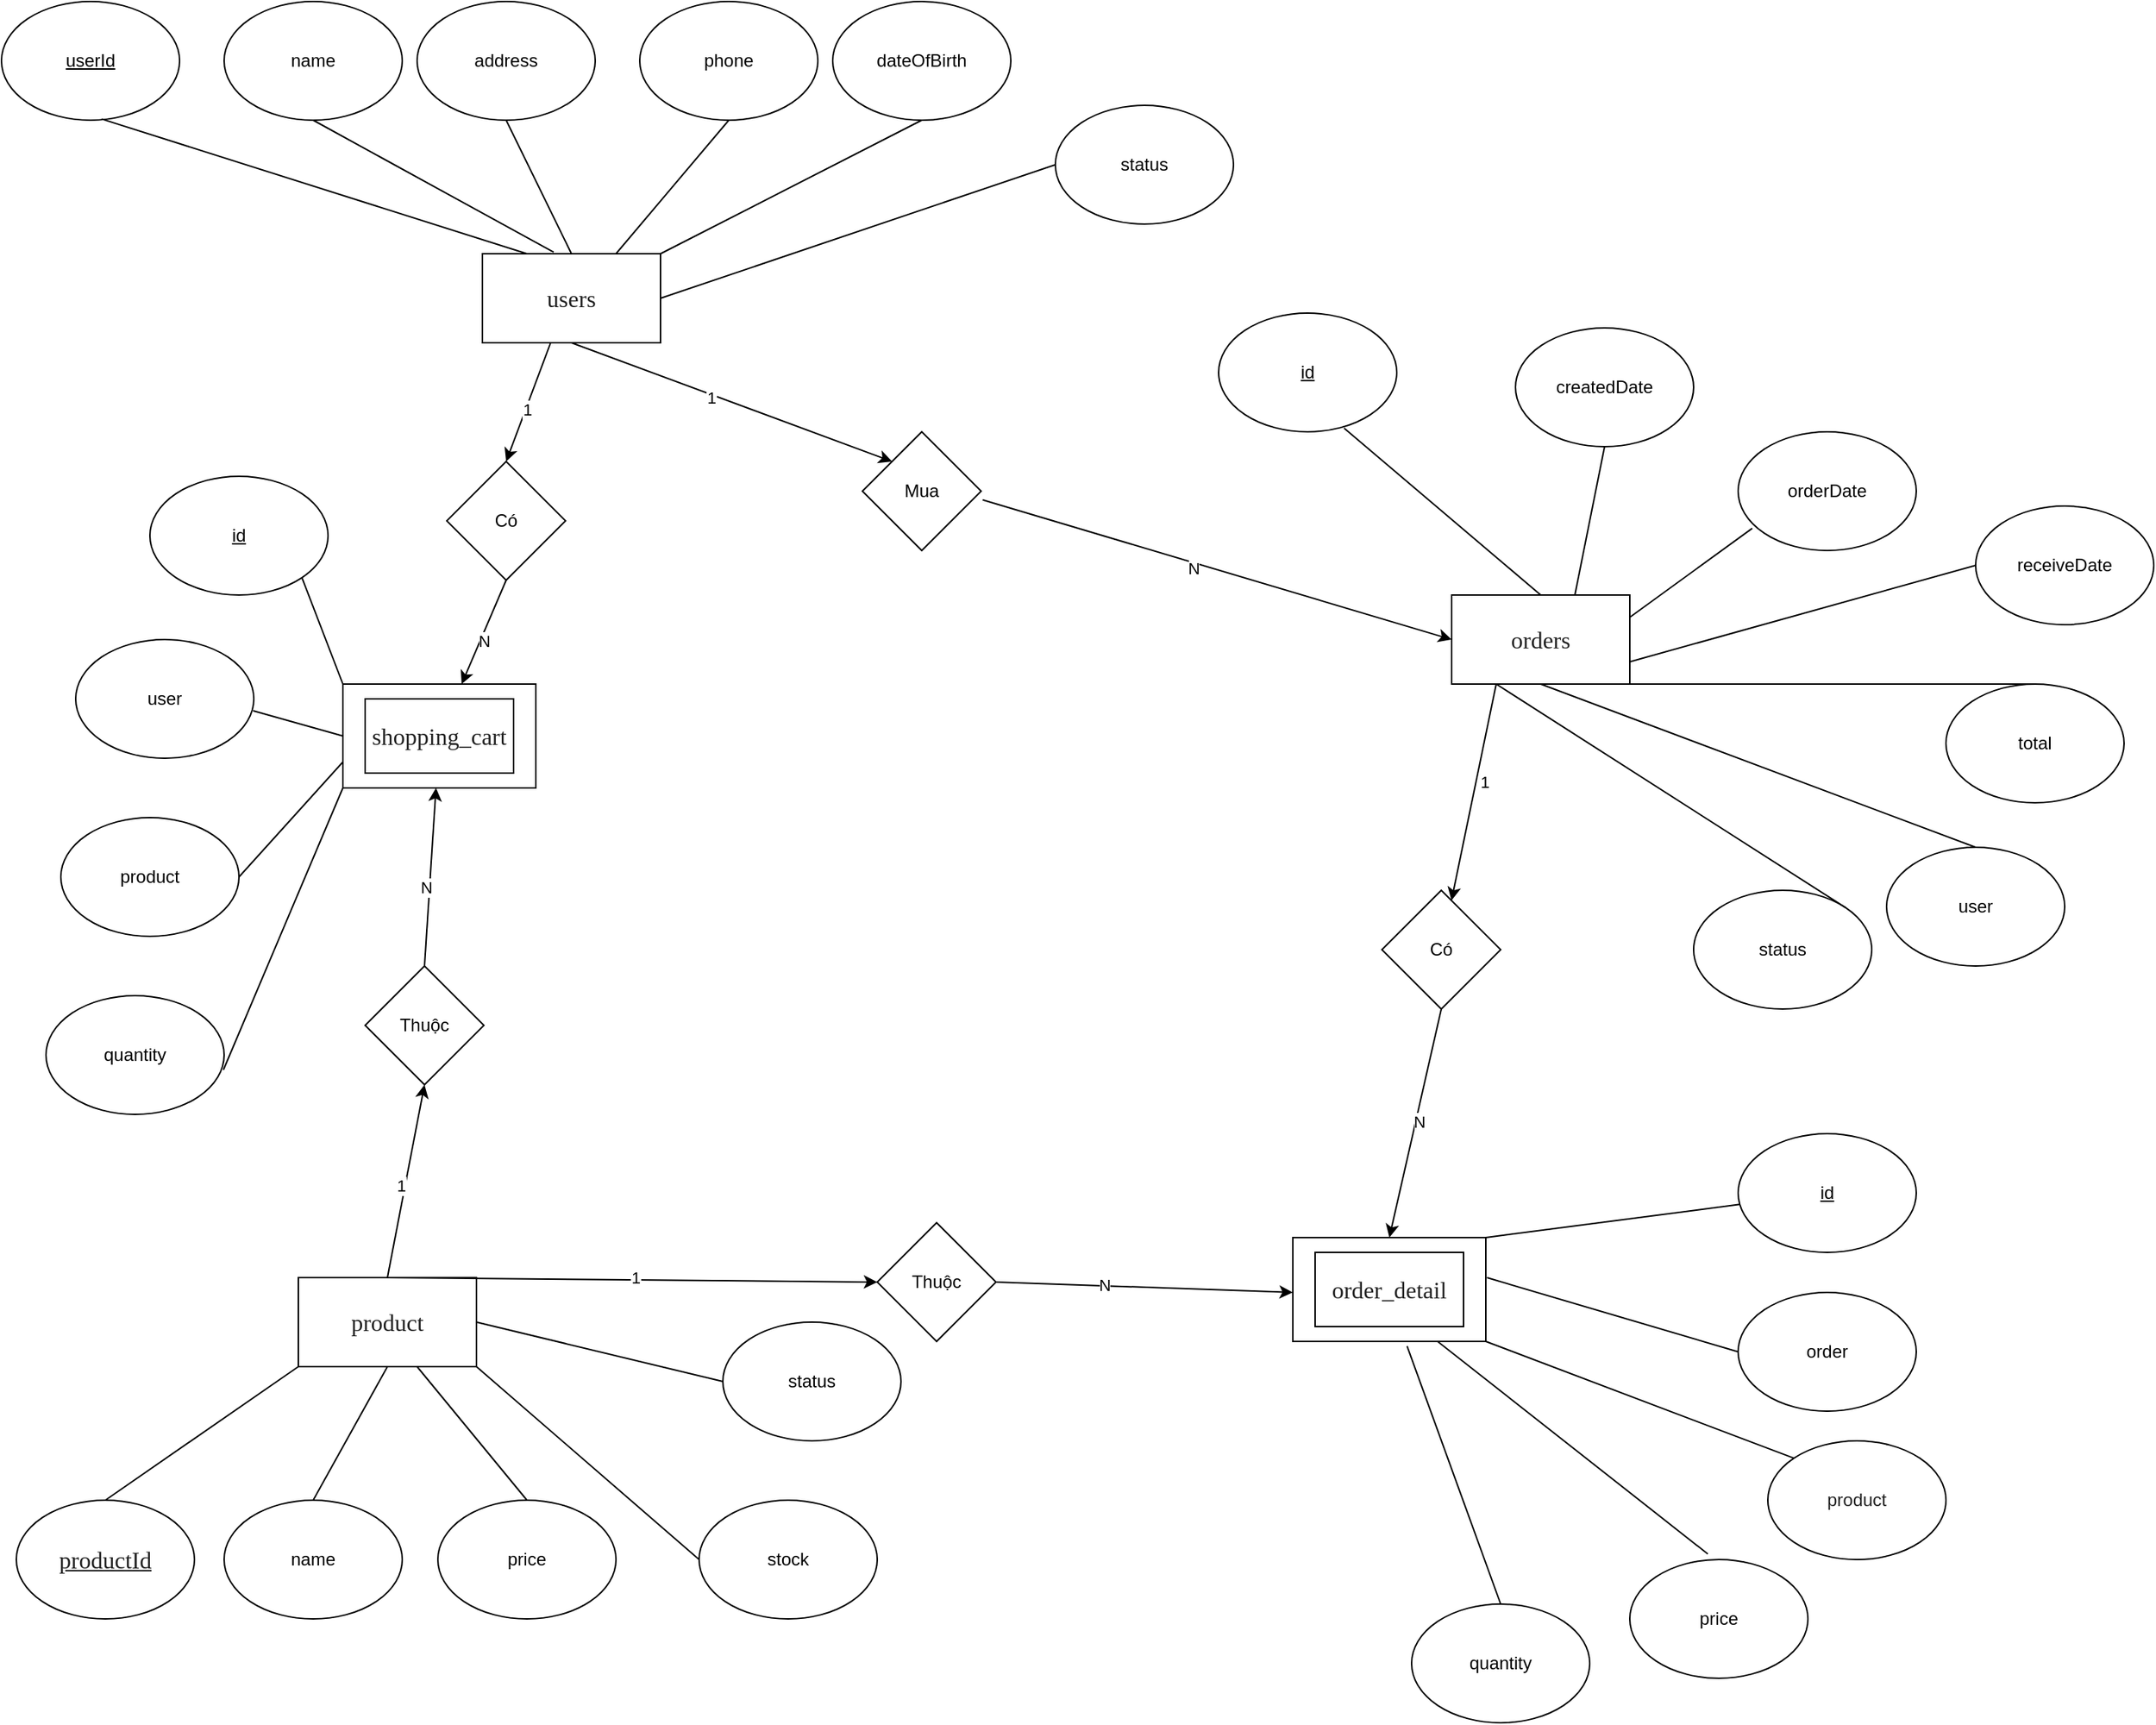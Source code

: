 <mxfile version="24.4.13" type="device">
  <diagram name="Trang-1" id="u7DiCL5TjRwRvlCod9HO">
    <mxGraphModel dx="1793" dy="945" grid="1" gridSize="10" guides="1" tooltips="1" connect="1" arrows="1" fold="1" page="1" pageScale="1" pageWidth="827" pageHeight="1169" math="0" shadow="0">
      <root>
        <mxCell id="0" />
        <mxCell id="1" parent="0" />
        <mxCell id="p3N_scYutlssrvssTMdH-1" value="&lt;div style=&quot;text-align: left;&quot;&gt;&lt;font face=&quot;Roboto Flex&quot; color=&quot;#222222&quot;&gt;&lt;span style=&quot;font-size: 16px; background-color: rgb(255, 255, 255);&quot;&gt;users&lt;/span&gt;&lt;/font&gt;&lt;/div&gt;" style="rounded=0;whiteSpace=wrap;html=1;" vertex="1" parent="1">
          <mxGeometry x="324" y="170" width="120" height="60" as="geometry" />
        </mxCell>
        <mxCell id="p3N_scYutlssrvssTMdH-2" value="&lt;span style=&quot;color: rgb(34, 34, 34); font-family: &amp;quot;Roboto Flex&amp;quot;; font-size: 16px; text-align: left; background-color: rgb(255, 255, 255);&quot;&gt;product&lt;/span&gt;" style="rounded=0;whiteSpace=wrap;html=1;" vertex="1" parent="1">
          <mxGeometry x="200" y="860" width="120" height="60" as="geometry" />
        </mxCell>
        <mxCell id="p3N_scYutlssrvssTMdH-3" value="Mua" style="rhombus;whiteSpace=wrap;html=1;" vertex="1" parent="1">
          <mxGeometry x="580" y="290" width="80" height="80" as="geometry" />
        </mxCell>
        <mxCell id="p3N_scYutlssrvssTMdH-4" value="&lt;u&gt;userId&lt;/u&gt;" style="ellipse;whiteSpace=wrap;html=1;" vertex="1" parent="1">
          <mxGeometry width="120" height="80" as="geometry" />
        </mxCell>
        <mxCell id="p3N_scYutlssrvssTMdH-5" value="name" style="ellipse;whiteSpace=wrap;html=1;" vertex="1" parent="1">
          <mxGeometry x="150" width="120" height="80" as="geometry" />
        </mxCell>
        <mxCell id="p3N_scYutlssrvssTMdH-6" value="dateOfBirth" style="ellipse;whiteSpace=wrap;html=1;" vertex="1" parent="1">
          <mxGeometry x="560" width="120" height="80" as="geometry" />
        </mxCell>
        <mxCell id="p3N_scYutlssrvssTMdH-7" value="" style="endArrow=none;html=1;rounded=0;exitX=0.25;exitY=0;exitDx=0;exitDy=0;entryX=0.562;entryY=0.99;entryDx=0;entryDy=0;entryPerimeter=0;" edge="1" parent="1" source="p3N_scYutlssrvssTMdH-1" target="p3N_scYutlssrvssTMdH-4">
          <mxGeometry width="50" height="50" relative="1" as="geometry">
            <mxPoint x="394" y="170" as="sourcePoint" />
            <mxPoint x="214" y="130" as="targetPoint" />
          </mxGeometry>
        </mxCell>
        <mxCell id="p3N_scYutlssrvssTMdH-8" value="&lt;span style=&quot;color: rgb(34, 34, 34); font-family: &amp;quot;Roboto Flex&amp;quot;; font-size: 16px; text-align: left; background-color: rgb(255, 255, 255);&quot;&gt;&lt;u&gt;productId&lt;/u&gt;&lt;/span&gt;" style="ellipse;whiteSpace=wrap;html=1;" vertex="1" parent="1">
          <mxGeometry x="10" y="1010" width="120" height="80" as="geometry" />
        </mxCell>
        <mxCell id="p3N_scYutlssrvssTMdH-9" value="name" style="ellipse;whiteSpace=wrap;html=1;" vertex="1" parent="1">
          <mxGeometry x="150" y="1010" width="120" height="80" as="geometry" />
        </mxCell>
        <mxCell id="p3N_scYutlssrvssTMdH-10" value="price" style="ellipse;whiteSpace=wrap;html=1;" vertex="1" parent="1">
          <mxGeometry x="294" y="1010" width="120" height="80" as="geometry" />
        </mxCell>
        <mxCell id="p3N_scYutlssrvssTMdH-11" value="stock" style="ellipse;whiteSpace=wrap;html=1;" vertex="1" parent="1">
          <mxGeometry x="470" y="1010" width="120" height="80" as="geometry" />
        </mxCell>
        <mxCell id="p3N_scYutlssrvssTMdH-12" value="" style="endArrow=none;html=1;rounded=0;entryX=0.5;entryY=0;entryDx=0;entryDy=0;exitX=0;exitY=1;exitDx=0;exitDy=0;" edge="1" parent="1" source="p3N_scYutlssrvssTMdH-2" target="p3N_scYutlssrvssTMdH-8">
          <mxGeometry width="50" height="50" relative="1" as="geometry">
            <mxPoint x="140.04" y="988" as="sourcePoint" />
            <mxPoint x="69.04" y="980" as="targetPoint" />
          </mxGeometry>
        </mxCell>
        <mxCell id="p3N_scYutlssrvssTMdH-13" value="" style="endArrow=none;html=1;rounded=0;entryX=0.5;entryY=0;entryDx=0;entryDy=0;exitX=0.5;exitY=1;exitDx=0;exitDy=0;" edge="1" parent="1" source="p3N_scYutlssrvssTMdH-2" target="p3N_scYutlssrvssTMdH-9">
          <mxGeometry width="50" height="50" relative="1" as="geometry">
            <mxPoint x="275" y="940" as="sourcePoint" />
            <mxPoint x="145" y="1030" as="targetPoint" />
          </mxGeometry>
        </mxCell>
        <mxCell id="p3N_scYutlssrvssTMdH-14" value="" style="endArrow=none;html=1;rounded=0;entryX=0.5;entryY=0;entryDx=0;entryDy=0;" edge="1" parent="1" target="p3N_scYutlssrvssTMdH-10">
          <mxGeometry width="50" height="50" relative="1" as="geometry">
            <mxPoint x="280" y="920" as="sourcePoint" />
            <mxPoint x="290" y="1040" as="targetPoint" />
          </mxGeometry>
        </mxCell>
        <mxCell id="p3N_scYutlssrvssTMdH-15" value="" style="endArrow=none;html=1;rounded=0;entryX=1;entryY=1;entryDx=0;entryDy=0;exitX=0;exitY=0.5;exitDx=0;exitDy=0;" edge="1" parent="1" source="p3N_scYutlssrvssTMdH-11" target="p3N_scYutlssrvssTMdH-2">
          <mxGeometry width="50" height="50" relative="1" as="geometry">
            <mxPoint x="450" y="840" as="sourcePoint" />
            <mxPoint x="320" y="930" as="targetPoint" />
          </mxGeometry>
        </mxCell>
        <mxCell id="p3N_scYutlssrvssTMdH-16" value="address" style="ellipse;whiteSpace=wrap;html=1;" vertex="1" parent="1">
          <mxGeometry x="280" width="120" height="80" as="geometry" />
        </mxCell>
        <mxCell id="p3N_scYutlssrvssTMdH-17" value="" style="endArrow=none;html=1;rounded=0;exitX=0.5;exitY=1;exitDx=0;exitDy=0;entryX=1;entryY=0;entryDx=0;entryDy=0;" edge="1" parent="1" source="p3N_scYutlssrvssTMdH-6" target="p3N_scYutlssrvssTMdH-1">
          <mxGeometry width="50" height="50" relative="1" as="geometry">
            <mxPoint x="689" y="178.96" as="sourcePoint" />
            <mxPoint x="474" y="139.96" as="targetPoint" />
          </mxGeometry>
        </mxCell>
        <mxCell id="p3N_scYutlssrvssTMdH-18" value="" style="endArrow=none;html=1;rounded=0;exitX=0.4;exitY=-0.017;exitDx=0;exitDy=0;entryX=0.5;entryY=1;entryDx=0;entryDy=0;exitPerimeter=0;" edge="1" parent="1" source="p3N_scYutlssrvssTMdH-1" target="p3N_scYutlssrvssTMdH-5">
          <mxGeometry width="50" height="50" relative="1" as="geometry">
            <mxPoint x="385" y="158.96" as="sourcePoint" />
            <mxPoint x="100" y="109.96" as="targetPoint" />
          </mxGeometry>
        </mxCell>
        <mxCell id="p3N_scYutlssrvssTMdH-19" value="" style="endArrow=none;html=1;rounded=0;exitX=0.5;exitY=1;exitDx=0;exitDy=0;entryX=0.75;entryY=0;entryDx=0;entryDy=0;" edge="1" parent="1" source="p3N_scYutlssrvssTMdH-20" target="p3N_scYutlssrvssTMdH-1">
          <mxGeometry width="50" height="50" relative="1" as="geometry">
            <mxPoint x="598" y="120" as="sourcePoint" />
            <mxPoint x="400" y="158" as="targetPoint" />
          </mxGeometry>
        </mxCell>
        <mxCell id="p3N_scYutlssrvssTMdH-20" value="phone" style="ellipse;whiteSpace=wrap;html=1;" vertex="1" parent="1">
          <mxGeometry x="430" width="120" height="80" as="geometry" />
        </mxCell>
        <mxCell id="p3N_scYutlssrvssTMdH-21" value="" style="endArrow=none;html=1;rounded=0;exitX=0.5;exitY=0;exitDx=0;exitDy=0;entryX=0.5;entryY=1;entryDx=0;entryDy=0;" edge="1" parent="1" source="p3N_scYutlssrvssTMdH-1" target="p3N_scYutlssrvssTMdH-16">
          <mxGeometry width="50" height="50" relative="1" as="geometry">
            <mxPoint x="433" y="169" as="sourcePoint" />
            <mxPoint x="275" y="120" as="targetPoint" />
          </mxGeometry>
        </mxCell>
        <mxCell id="p3N_scYutlssrvssTMdH-22" value="status" style="ellipse;whiteSpace=wrap;html=1;" vertex="1" parent="1">
          <mxGeometry x="710" y="70" width="120" height="80" as="geometry" />
        </mxCell>
        <mxCell id="p3N_scYutlssrvssTMdH-23" value="" style="endArrow=none;html=1;rounded=0;exitX=0;exitY=0.5;exitDx=0;exitDy=0;entryX=1;entryY=0.5;entryDx=0;entryDy=0;" edge="1" parent="1" source="p3N_scYutlssrvssTMdH-22" target="p3N_scYutlssrvssTMdH-1">
          <mxGeometry width="50" height="50" relative="1" as="geometry">
            <mxPoint x="648" y="170" as="sourcePoint" />
            <mxPoint x="450" y="208" as="targetPoint" />
          </mxGeometry>
        </mxCell>
        <mxCell id="p3N_scYutlssrvssTMdH-24" value="" style="rounded=0;whiteSpace=wrap;html=1;" vertex="1" parent="1">
          <mxGeometry x="870" y="833" width="130" height="70" as="geometry" />
        </mxCell>
        <mxCell id="p3N_scYutlssrvssTMdH-25" value="&lt;div style=&quot;text-align: left;&quot;&gt;&lt;font face=&quot;Roboto Flex&quot; color=&quot;#222222&quot;&gt;&lt;span style=&quot;font-size: 16px; background-color: rgb(255, 255, 255);&quot;&gt;order_detail&lt;/span&gt;&lt;/font&gt;&lt;/div&gt;" style="rounded=0;whiteSpace=wrap;html=1;" vertex="1" parent="1">
          <mxGeometry x="885" y="843" width="100" height="50" as="geometry" />
        </mxCell>
        <mxCell id="p3N_scYutlssrvssTMdH-26" value="" style="endArrow=classic;html=1;rounded=0;exitX=1.013;exitY=0.573;exitDx=0;exitDy=0;entryX=0;entryY=0.5;entryDx=0;entryDy=0;exitPerimeter=0;" edge="1" parent="1" source="p3N_scYutlssrvssTMdH-3" target="p3N_scYutlssrvssTMdH-45">
          <mxGeometry width="50" height="50" relative="1" as="geometry">
            <mxPoint x="550" y="340" as="sourcePoint" />
            <mxPoint x="600" y="290" as="targetPoint" />
          </mxGeometry>
        </mxCell>
        <mxCell id="p3N_scYutlssrvssTMdH-27" value="N" style="edgeLabel;html=1;align=center;verticalAlign=middle;resizable=0;points=[];" vertex="1" connectable="0" parent="p3N_scYutlssrvssTMdH-26">
          <mxGeometry x="-0.096" y="-3" relative="1" as="geometry">
            <mxPoint as="offset" />
          </mxGeometry>
        </mxCell>
        <mxCell id="p3N_scYutlssrvssTMdH-28" value="Thuộc" style="rhombus;whiteSpace=wrap;html=1;" vertex="1" parent="1">
          <mxGeometry x="590" y="823" width="80" height="80" as="geometry" />
        </mxCell>
        <mxCell id="p3N_scYutlssrvssTMdH-29" value="" style="endArrow=classic;html=1;rounded=0;exitX=0.5;exitY=0;exitDx=0;exitDy=0;entryX=0;entryY=0.5;entryDx=0;entryDy=0;" edge="1" parent="1" source="p3N_scYutlssrvssTMdH-2" target="p3N_scYutlssrvssTMdH-28">
          <mxGeometry width="50" height="50" relative="1" as="geometry">
            <mxPoint x="550" y="340" as="sourcePoint" />
            <mxPoint x="600" y="290" as="targetPoint" />
          </mxGeometry>
        </mxCell>
        <mxCell id="p3N_scYutlssrvssTMdH-30" value="1" style="edgeLabel;html=1;align=center;verticalAlign=middle;resizable=0;points=[];" vertex="1" connectable="0" parent="p3N_scYutlssrvssTMdH-29">
          <mxGeometry x="0.012" y="2" relative="1" as="geometry">
            <mxPoint as="offset" />
          </mxGeometry>
        </mxCell>
        <mxCell id="p3N_scYutlssrvssTMdH-31" value="" style="endArrow=classic;html=1;rounded=0;exitX=1;exitY=0.5;exitDx=0;exitDy=0;" edge="1" parent="1" source="p3N_scYutlssrvssTMdH-28">
          <mxGeometry width="50" height="50" relative="1" as="geometry">
            <mxPoint x="550" y="340" as="sourcePoint" />
            <mxPoint x="870" y="870" as="targetPoint" />
          </mxGeometry>
        </mxCell>
        <mxCell id="p3N_scYutlssrvssTMdH-32" value="N" style="edgeLabel;html=1;align=center;verticalAlign=middle;resizable=0;points=[];" vertex="1" connectable="0" parent="p3N_scYutlssrvssTMdH-31">
          <mxGeometry x="-0.269" y="1" relative="1" as="geometry">
            <mxPoint as="offset" />
          </mxGeometry>
        </mxCell>
        <mxCell id="p3N_scYutlssrvssTMdH-33" value="" style="endArrow=classic;html=1;rounded=0;exitX=0.5;exitY=1;exitDx=0;exitDy=0;entryX=0;entryY=0;entryDx=0;entryDy=0;" edge="1" parent="1" source="p3N_scYutlssrvssTMdH-1" target="p3N_scYutlssrvssTMdH-3">
          <mxGeometry width="50" height="50" relative="1" as="geometry">
            <mxPoint x="550" y="440" as="sourcePoint" />
            <mxPoint x="600" y="390" as="targetPoint" />
          </mxGeometry>
        </mxCell>
        <mxCell id="p3N_scYutlssrvssTMdH-34" value="1" style="edgeLabel;html=1;align=center;verticalAlign=middle;resizable=0;points=[];" vertex="1" connectable="0" parent="p3N_scYutlssrvssTMdH-33">
          <mxGeometry x="-0.124" y="-2" relative="1" as="geometry">
            <mxPoint as="offset" />
          </mxGeometry>
        </mxCell>
        <mxCell id="p3N_scYutlssrvssTMdH-35" value="status" style="ellipse;whiteSpace=wrap;html=1;" vertex="1" parent="1">
          <mxGeometry x="486" y="890" width="120" height="80" as="geometry" />
        </mxCell>
        <mxCell id="p3N_scYutlssrvssTMdH-36" value="" style="endArrow=none;html=1;rounded=0;entryX=0;entryY=0.5;entryDx=0;entryDy=0;exitX=1;exitY=0.5;exitDx=0;exitDy=0;" edge="1" parent="1" source="p3N_scYutlssrvssTMdH-2" target="p3N_scYutlssrvssTMdH-35">
          <mxGeometry width="50" height="50" relative="1" as="geometry">
            <mxPoint x="430" y="920" as="sourcePoint" />
            <mxPoint x="480" y="870" as="targetPoint" />
          </mxGeometry>
        </mxCell>
        <mxCell id="p3N_scYutlssrvssTMdH-37" value="&lt;u&gt;id&lt;/u&gt;" style="ellipse;whiteSpace=wrap;html=1;" vertex="1" parent="1">
          <mxGeometry x="1170" y="763" width="120" height="80" as="geometry" />
        </mxCell>
        <mxCell id="p3N_scYutlssrvssTMdH-38" value="quantity" style="ellipse;whiteSpace=wrap;html=1;" vertex="1" parent="1">
          <mxGeometry x="950" y="1080" width="120" height="80" as="geometry" />
        </mxCell>
        <mxCell id="p3N_scYutlssrvssTMdH-39" value="" style="endArrow=none;html=1;rounded=0;exitX=0.5;exitY=0;exitDx=0;exitDy=0;entryX=0.592;entryY=1.046;entryDx=0;entryDy=0;entryPerimeter=0;" edge="1" parent="1" source="p3N_scYutlssrvssTMdH-38" target="p3N_scYutlssrvssTMdH-24">
          <mxGeometry width="50" height="50" relative="1" as="geometry">
            <mxPoint x="870" y="907.96" as="sourcePoint" />
            <mxPoint x="1070" y="879" as="targetPoint" />
          </mxGeometry>
        </mxCell>
        <mxCell id="p3N_scYutlssrvssTMdH-40" value="" style="endArrow=none;html=1;rounded=0;entryX=1;entryY=0;entryDx=0;entryDy=0;" edge="1" parent="1" source="p3N_scYutlssrvssTMdH-37" target="p3N_scYutlssrvssTMdH-24">
          <mxGeometry width="50" height="50" relative="1" as="geometry">
            <mxPoint x="1170" y="903" as="sourcePoint" />
            <mxPoint x="1080" y="819" as="targetPoint" />
          </mxGeometry>
        </mxCell>
        <mxCell id="p3N_scYutlssrvssTMdH-41" value="" style="endArrow=none;html=1;rounded=0;entryX=0;entryY=0.5;entryDx=0;entryDy=0;exitX=1.006;exitY=0.386;exitDx=0;exitDy=0;exitPerimeter=0;" edge="1" parent="1" source="p3N_scYutlssrvssTMdH-24" target="p3N_scYutlssrvssTMdH-42">
          <mxGeometry width="50" height="50" relative="1" as="geometry">
            <mxPoint x="910" y="816.5" as="sourcePoint" />
            <mxPoint x="820" y="858.5" as="targetPoint" />
          </mxGeometry>
        </mxCell>
        <mxCell id="p3N_scYutlssrvssTMdH-42" value="order" style="ellipse;whiteSpace=wrap;html=1;" vertex="1" parent="1">
          <mxGeometry x="1170" y="870" width="120" height="80" as="geometry" />
        </mxCell>
        <mxCell id="p3N_scYutlssrvssTMdH-43" value="&lt;span style=&quot;color: rgb(34, 34, 34); text-align: left; background-color: rgb(255, 255, 255);&quot;&gt;&lt;font style=&quot;font-size: 12px;&quot; face=&quot;Helvetica&quot;&gt;product&lt;/font&gt;&lt;/span&gt;" style="ellipse;whiteSpace=wrap;html=1;" vertex="1" parent="1">
          <mxGeometry x="1190" y="970" width="120" height="80" as="geometry" />
        </mxCell>
        <mxCell id="p3N_scYutlssrvssTMdH-44" value="" style="endArrow=none;html=1;rounded=0;exitX=0;exitY=0;exitDx=0;exitDy=0;entryX=1;entryY=1;entryDx=0;entryDy=0;" edge="1" parent="1" source="p3N_scYutlssrvssTMdH-43" target="p3N_scYutlssrvssTMdH-24">
          <mxGeometry width="50" height="50" relative="1" as="geometry">
            <mxPoint x="774" y="1259" as="sourcePoint" />
            <mxPoint x="940" y="899" as="targetPoint" />
          </mxGeometry>
        </mxCell>
        <mxCell id="p3N_scYutlssrvssTMdH-45" value="&lt;div style=&quot;text-align: left;&quot;&gt;&lt;font face=&quot;Roboto Flex&quot; color=&quot;#222222&quot;&gt;&lt;span style=&quot;font-size: 16px; background-color: rgb(255, 255, 255);&quot;&gt;orders&lt;/span&gt;&lt;/font&gt;&lt;/div&gt;" style="rounded=0;whiteSpace=wrap;html=1;" vertex="1" parent="1">
          <mxGeometry x="977" y="400" width="120" height="60" as="geometry" />
        </mxCell>
        <mxCell id="p3N_scYutlssrvssTMdH-46" value="&lt;u&gt;id&lt;/u&gt;" style="ellipse;whiteSpace=wrap;html=1;" vertex="1" parent="1">
          <mxGeometry x="820" y="210" width="120" height="80" as="geometry" />
        </mxCell>
        <mxCell id="p3N_scYutlssrvssTMdH-47" value="" style="endArrow=none;html=1;rounded=0;entryX=0.438;entryY=-0.047;entryDx=0;entryDy=0;exitX=0.75;exitY=1;exitDx=0;exitDy=0;entryPerimeter=0;" edge="1" parent="1" source="p3N_scYutlssrvssTMdH-24" target="p3N_scYutlssrvssTMdH-48">
          <mxGeometry width="50" height="50" relative="1" as="geometry">
            <mxPoint x="640" y="938" as="sourcePoint" />
            <mxPoint x="650" y="1058" as="targetPoint" />
          </mxGeometry>
        </mxCell>
        <mxCell id="p3N_scYutlssrvssTMdH-48" value="price" style="ellipse;whiteSpace=wrap;html=1;" vertex="1" parent="1">
          <mxGeometry x="1097" y="1050" width="120" height="80" as="geometry" />
        </mxCell>
        <mxCell id="p3N_scYutlssrvssTMdH-49" value="createdDate" style="ellipse;whiteSpace=wrap;html=1;" vertex="1" parent="1">
          <mxGeometry x="1020" y="220" width="120" height="80" as="geometry" />
        </mxCell>
        <mxCell id="p3N_scYutlssrvssTMdH-50" value="status" style="ellipse;whiteSpace=wrap;html=1;" vertex="1" parent="1">
          <mxGeometry x="1140" y="599" width="120" height="80" as="geometry" />
        </mxCell>
        <mxCell id="p3N_scYutlssrvssTMdH-51" value="total" style="ellipse;whiteSpace=wrap;html=1;" vertex="1" parent="1">
          <mxGeometry x="1310" y="460" width="120" height="80" as="geometry" />
        </mxCell>
        <mxCell id="p3N_scYutlssrvssTMdH-52" value="Có" style="rhombus;whiteSpace=wrap;html=1;" vertex="1" parent="1">
          <mxGeometry x="930" y="599" width="80" height="80" as="geometry" />
        </mxCell>
        <mxCell id="p3N_scYutlssrvssTMdH-53" value="" style="endArrow=classic;html=1;rounded=0;exitX=0.25;exitY=1;exitDx=0;exitDy=0;" edge="1" parent="1" source="p3N_scYutlssrvssTMdH-45" target="p3N_scYutlssrvssTMdH-52">
          <mxGeometry width="50" height="50" relative="1" as="geometry">
            <mxPoint x="610" y="620" as="sourcePoint" />
            <mxPoint x="660" y="570" as="targetPoint" />
          </mxGeometry>
        </mxCell>
        <mxCell id="p3N_scYutlssrvssTMdH-54" value="1" style="edgeLabel;html=1;align=center;verticalAlign=middle;resizable=0;points=[];" vertex="1" connectable="0" parent="p3N_scYutlssrvssTMdH-53">
          <mxGeometry x="-0.116" y="5" relative="1" as="geometry">
            <mxPoint as="offset" />
          </mxGeometry>
        </mxCell>
        <mxCell id="p3N_scYutlssrvssTMdH-55" value="" style="endArrow=classic;html=1;rounded=0;exitX=0.5;exitY=1;exitDx=0;exitDy=0;entryX=0.5;entryY=0;entryDx=0;entryDy=0;" edge="1" parent="1" source="p3N_scYutlssrvssTMdH-52" target="p3N_scYutlssrvssTMdH-24">
          <mxGeometry width="50" height="50" relative="1" as="geometry">
            <mxPoint x="610" y="620" as="sourcePoint" />
            <mxPoint x="660" y="570" as="targetPoint" />
          </mxGeometry>
        </mxCell>
        <mxCell id="p3N_scYutlssrvssTMdH-56" value="N" style="edgeLabel;html=1;align=center;verticalAlign=middle;resizable=0;points=[];" vertex="1" connectable="0" parent="p3N_scYutlssrvssTMdH-55">
          <mxGeometry x="-0.026" y="2" relative="1" as="geometry">
            <mxPoint as="offset" />
          </mxGeometry>
        </mxCell>
        <mxCell id="p3N_scYutlssrvssTMdH-57" value="orderDate" style="ellipse;whiteSpace=wrap;html=1;" vertex="1" parent="1">
          <mxGeometry x="1170" y="290" width="120" height="80" as="geometry" />
        </mxCell>
        <mxCell id="p3N_scYutlssrvssTMdH-58" value="receiveDate" style="ellipse;whiteSpace=wrap;html=1;" vertex="1" parent="1">
          <mxGeometry x="1330" y="340" width="120" height="80" as="geometry" />
        </mxCell>
        <mxCell id="p3N_scYutlssrvssTMdH-59" value="user" style="ellipse;whiteSpace=wrap;html=1;" vertex="1" parent="1">
          <mxGeometry x="1270" y="570" width="120" height="80" as="geometry" />
        </mxCell>
        <mxCell id="p3N_scYutlssrvssTMdH-60" value="" style="endArrow=none;html=1;rounded=0;exitX=0.704;exitY=0.969;exitDx=0;exitDy=0;entryX=0.5;entryY=0;entryDx=0;entryDy=0;exitPerimeter=0;" edge="1" parent="1" source="p3N_scYutlssrvssTMdH-46" target="p3N_scYutlssrvssTMdH-45">
          <mxGeometry width="50" height="50" relative="1" as="geometry">
            <mxPoint x="1036" y="290" as="sourcePoint" />
            <mxPoint x="770" y="380" as="targetPoint" />
          </mxGeometry>
        </mxCell>
        <mxCell id="p3N_scYutlssrvssTMdH-61" value="" style="endArrow=none;html=1;rounded=0;exitX=0.5;exitY=1;exitDx=0;exitDy=0;" edge="1" parent="1" source="p3N_scYutlssrvssTMdH-49">
          <mxGeometry width="50" height="50" relative="1" as="geometry">
            <mxPoint x="990" y="280" as="sourcePoint" />
            <mxPoint x="1060" y="400" as="targetPoint" />
          </mxGeometry>
        </mxCell>
        <mxCell id="p3N_scYutlssrvssTMdH-62" value="" style="endArrow=none;html=1;rounded=0;exitX=0.079;exitY=0.813;exitDx=0;exitDy=0;entryX=1;entryY=0.25;entryDx=0;entryDy=0;exitPerimeter=0;" edge="1" parent="1" source="p3N_scYutlssrvssTMdH-57" target="p3N_scYutlssrvssTMdH-45">
          <mxGeometry width="50" height="50" relative="1" as="geometry">
            <mxPoint x="1080" y="330" as="sourcePoint" />
            <mxPoint x="1213" y="442" as="targetPoint" />
          </mxGeometry>
        </mxCell>
        <mxCell id="p3N_scYutlssrvssTMdH-63" value="" style="endArrow=none;html=1;rounded=0;exitX=0.75;exitY=1;exitDx=0;exitDy=0;entryX=0.5;entryY=0;entryDx=0;entryDy=0;" edge="1" parent="1" source="p3N_scYutlssrvssTMdH-45" target="p3N_scYutlssrvssTMdH-51">
          <mxGeometry width="50" height="50" relative="1" as="geometry">
            <mxPoint x="1015.04" y="460" as="sourcePoint" />
            <mxPoint x="1148.04" y="572" as="targetPoint" />
          </mxGeometry>
        </mxCell>
        <mxCell id="p3N_scYutlssrvssTMdH-64" value="" style="endArrow=none;html=1;rounded=0;exitX=1;exitY=0.75;exitDx=0;exitDy=0;entryX=0;entryY=0.5;entryDx=0;entryDy=0;" edge="1" parent="1" source="p3N_scYutlssrvssTMdH-45" target="p3N_scYutlssrvssTMdH-58">
          <mxGeometry width="50" height="50" relative="1" as="geometry">
            <mxPoint x="1115.52" y="509.52" as="sourcePoint" />
            <mxPoint x="1248.52" y="621.52" as="targetPoint" />
          </mxGeometry>
        </mxCell>
        <mxCell id="p3N_scYutlssrvssTMdH-65" value="" style="endArrow=none;html=1;rounded=0;exitX=0.5;exitY=1;exitDx=0;exitDy=0;entryX=0.5;entryY=0;entryDx=0;entryDy=0;" edge="1" parent="1" source="p3N_scYutlssrvssTMdH-45" target="p3N_scYutlssrvssTMdH-59">
          <mxGeometry width="50" height="50" relative="1" as="geometry">
            <mxPoint x="939.52" y="467.52" as="sourcePoint" />
            <mxPoint x="1030" y="570" as="targetPoint" />
          </mxGeometry>
        </mxCell>
        <mxCell id="p3N_scYutlssrvssTMdH-66" value="" style="endArrow=none;html=1;rounded=0;exitX=0.25;exitY=1;exitDx=0;exitDy=0;entryX=1;entryY=0;entryDx=0;entryDy=0;" edge="1" parent="1" source="p3N_scYutlssrvssTMdH-45" target="p3N_scYutlssrvssTMdH-50">
          <mxGeometry width="50" height="50" relative="1" as="geometry">
            <mxPoint x="957" y="460" as="sourcePoint" />
            <mxPoint x="950" y="570" as="targetPoint" />
          </mxGeometry>
        </mxCell>
        <mxCell id="p3N_scYutlssrvssTMdH-69" value="&lt;div style=&quot;text-align: left;&quot;&gt;&lt;font face=&quot;Roboto Flex&quot; color=&quot;#222222&quot;&gt;&lt;span style=&quot;font-size: 16px; background-color: rgb(255, 255, 255);&quot;&gt;order_detail&lt;/span&gt;&lt;/font&gt;&lt;/div&gt;" style="rounded=0;whiteSpace=wrap;html=1;" vertex="1" parent="1">
          <mxGeometry x="245" y="470" width="100" height="50" as="geometry" />
        </mxCell>
        <mxCell id="p3N_scYutlssrvssTMdH-70" value="" style="rounded=0;whiteSpace=wrap;html=1;" vertex="1" parent="1">
          <mxGeometry x="230" y="460" width="130" height="70" as="geometry" />
        </mxCell>
        <mxCell id="p3N_scYutlssrvssTMdH-71" value="&lt;div style=&quot;text-align: left;&quot;&gt;&lt;span style=&quot;color: rgb(34, 34, 34); font-family: &amp;quot;Roboto Flex&amp;quot;; font-size: 16px; background-color: rgb(255, 255, 255);&quot;&gt;shopping_cart&lt;/span&gt;&lt;br&gt;&lt;/div&gt;" style="rounded=0;whiteSpace=wrap;html=1;" vertex="1" parent="1">
          <mxGeometry x="245" y="470" width="100" height="50" as="geometry" />
        </mxCell>
        <mxCell id="p3N_scYutlssrvssTMdH-72" value="&lt;u&gt;id&lt;/u&gt;" style="ellipse;whiteSpace=wrap;html=1;" vertex="1" parent="1">
          <mxGeometry x="100" y="320" width="120" height="80" as="geometry" />
        </mxCell>
        <mxCell id="p3N_scYutlssrvssTMdH-73" value="user" style="ellipse;whiteSpace=wrap;html=1;" vertex="1" parent="1">
          <mxGeometry x="50" y="430" width="120" height="80" as="geometry" />
        </mxCell>
        <mxCell id="p3N_scYutlssrvssTMdH-74" value="product" style="ellipse;whiteSpace=wrap;html=1;" vertex="1" parent="1">
          <mxGeometry x="40" y="550" width="120" height="80" as="geometry" />
        </mxCell>
        <mxCell id="p3N_scYutlssrvssTMdH-75" value="quantity" style="ellipse;whiteSpace=wrap;html=1;" vertex="1" parent="1">
          <mxGeometry x="30" y="670" width="120" height="80" as="geometry" />
        </mxCell>
        <mxCell id="p3N_scYutlssrvssTMdH-76" value="" style="endArrow=none;html=1;rounded=0;exitX=1;exitY=1;exitDx=0;exitDy=0;entryX=0;entryY=0;entryDx=0;entryDy=0;" edge="1" parent="1" source="p3N_scYutlssrvssTMdH-72" target="p3N_scYutlssrvssTMdH-70">
          <mxGeometry width="50" height="50" relative="1" as="geometry">
            <mxPoint x="229.52" y="324.24" as="sourcePoint" />
            <mxPoint x="362.52" y="436.24" as="targetPoint" />
          </mxGeometry>
        </mxCell>
        <mxCell id="p3N_scYutlssrvssTMdH-78" value="" style="endArrow=none;html=1;rounded=0;exitX=1;exitY=1;exitDx=0;exitDy=0;entryX=0;entryY=0.5;entryDx=0;entryDy=0;" edge="1" parent="1" target="p3N_scYutlssrvssTMdH-70">
          <mxGeometry width="50" height="50" relative="1" as="geometry">
            <mxPoint x="169.57" y="478" as="sourcePoint" />
            <mxPoint x="197.57" y="550" as="targetPoint" />
          </mxGeometry>
        </mxCell>
        <mxCell id="p3N_scYutlssrvssTMdH-79" value="" style="endArrow=none;html=1;rounded=0;exitX=1;exitY=0.5;exitDx=0;exitDy=0;entryX=0;entryY=0.75;entryDx=0;entryDy=0;" edge="1" parent="1" source="p3N_scYutlssrvssTMdH-74" target="p3N_scYutlssrvssTMdH-70">
          <mxGeometry width="50" height="50" relative="1" as="geometry">
            <mxPoint x="212.22" y="557.86" as="sourcePoint" />
            <mxPoint x="240.22" y="629.86" as="targetPoint" />
          </mxGeometry>
        </mxCell>
        <mxCell id="p3N_scYutlssrvssTMdH-80" value="" style="endArrow=none;html=1;rounded=0;entryX=0.996;entryY=0.625;entryDx=0;entryDy=0;entryPerimeter=0;exitX=0;exitY=1;exitDx=0;exitDy=0;" edge="1" parent="1" source="p3N_scYutlssrvssTMdH-70" target="p3N_scYutlssrvssTMdH-75">
          <mxGeometry width="50" height="50" relative="1" as="geometry">
            <mxPoint x="250" y="570" as="sourcePoint" />
            <mxPoint x="207.79" y="719.86" as="targetPoint" />
          </mxGeometry>
        </mxCell>
        <mxCell id="p3N_scYutlssrvssTMdH-81" value="Có" style="rhombus;whiteSpace=wrap;html=1;" vertex="1" parent="1">
          <mxGeometry x="300" y="310" width="80" height="80" as="geometry" />
        </mxCell>
        <mxCell id="p3N_scYutlssrvssTMdH-82" value="Thuộc" style="rhombus;whiteSpace=wrap;html=1;" vertex="1" parent="1">
          <mxGeometry x="245" y="650" width="80" height="80" as="geometry" />
        </mxCell>
        <mxCell id="p3N_scYutlssrvssTMdH-83" value="" style="endArrow=classic;html=1;rounded=0;exitX=0.383;exitY=1;exitDx=0;exitDy=0;exitPerimeter=0;entryX=0.5;entryY=0;entryDx=0;entryDy=0;" edge="1" parent="1" source="p3N_scYutlssrvssTMdH-1" target="p3N_scYutlssrvssTMdH-81">
          <mxGeometry width="50" height="50" relative="1" as="geometry">
            <mxPoint x="790" y="580" as="sourcePoint" />
            <mxPoint x="840" y="530" as="targetPoint" />
          </mxGeometry>
        </mxCell>
        <mxCell id="p3N_scYutlssrvssTMdH-87" value="1" style="edgeLabel;html=1;align=center;verticalAlign=middle;resizable=0;points=[];" vertex="1" connectable="0" parent="p3N_scYutlssrvssTMdH-83">
          <mxGeometry x="0.12" y="1" relative="1" as="geometry">
            <mxPoint y="-1" as="offset" />
          </mxGeometry>
        </mxCell>
        <mxCell id="p3N_scYutlssrvssTMdH-84" value="" style="endArrow=classic;html=1;rounded=0;exitX=0.5;exitY=0;exitDx=0;exitDy=0;entryX=0.5;entryY=1;entryDx=0;entryDy=0;" edge="1" parent="1" source="p3N_scYutlssrvssTMdH-2" target="p3N_scYutlssrvssTMdH-82">
          <mxGeometry width="50" height="50" relative="1" as="geometry">
            <mxPoint x="790" y="700" as="sourcePoint" />
            <mxPoint x="840" y="650" as="targetPoint" />
          </mxGeometry>
        </mxCell>
        <mxCell id="p3N_scYutlssrvssTMdH-90" value="1" style="edgeLabel;html=1;align=center;verticalAlign=middle;resizable=0;points=[];" vertex="1" connectable="0" parent="p3N_scYutlssrvssTMdH-84">
          <mxGeometry x="-0.046" y="2" relative="1" as="geometry">
            <mxPoint x="-1" as="offset" />
          </mxGeometry>
        </mxCell>
        <mxCell id="p3N_scYutlssrvssTMdH-85" value="" style="endArrow=classic;html=1;rounded=0;exitX=0.5;exitY=0;exitDx=0;exitDy=0;" edge="1" parent="1" source="p3N_scYutlssrvssTMdH-82" target="p3N_scYutlssrvssTMdH-70">
          <mxGeometry width="50" height="50" relative="1" as="geometry">
            <mxPoint x="790" y="700" as="sourcePoint" />
            <mxPoint x="840" y="650" as="targetPoint" />
          </mxGeometry>
        </mxCell>
        <mxCell id="p3N_scYutlssrvssTMdH-89" value="N" style="edgeLabel;html=1;align=center;verticalAlign=middle;resizable=0;points=[];" vertex="1" connectable="0" parent="p3N_scYutlssrvssTMdH-85">
          <mxGeometry x="-0.107" y="3" relative="1" as="geometry">
            <mxPoint as="offset" />
          </mxGeometry>
        </mxCell>
        <mxCell id="p3N_scYutlssrvssTMdH-86" value="" style="endArrow=classic;html=1;rounded=0;exitX=0.5;exitY=1;exitDx=0;exitDy=0;" edge="1" parent="1" source="p3N_scYutlssrvssTMdH-81" target="p3N_scYutlssrvssTMdH-70">
          <mxGeometry width="50" height="50" relative="1" as="geometry">
            <mxPoint x="790" y="700" as="sourcePoint" />
            <mxPoint x="840" y="650" as="targetPoint" />
          </mxGeometry>
        </mxCell>
        <mxCell id="p3N_scYutlssrvssTMdH-88" value="N" style="edgeLabel;html=1;align=center;verticalAlign=middle;resizable=0;points=[];" vertex="1" connectable="0" parent="p3N_scYutlssrvssTMdH-86">
          <mxGeometry x="0.149" y="2" relative="1" as="geometry">
            <mxPoint as="offset" />
          </mxGeometry>
        </mxCell>
      </root>
    </mxGraphModel>
  </diagram>
</mxfile>
